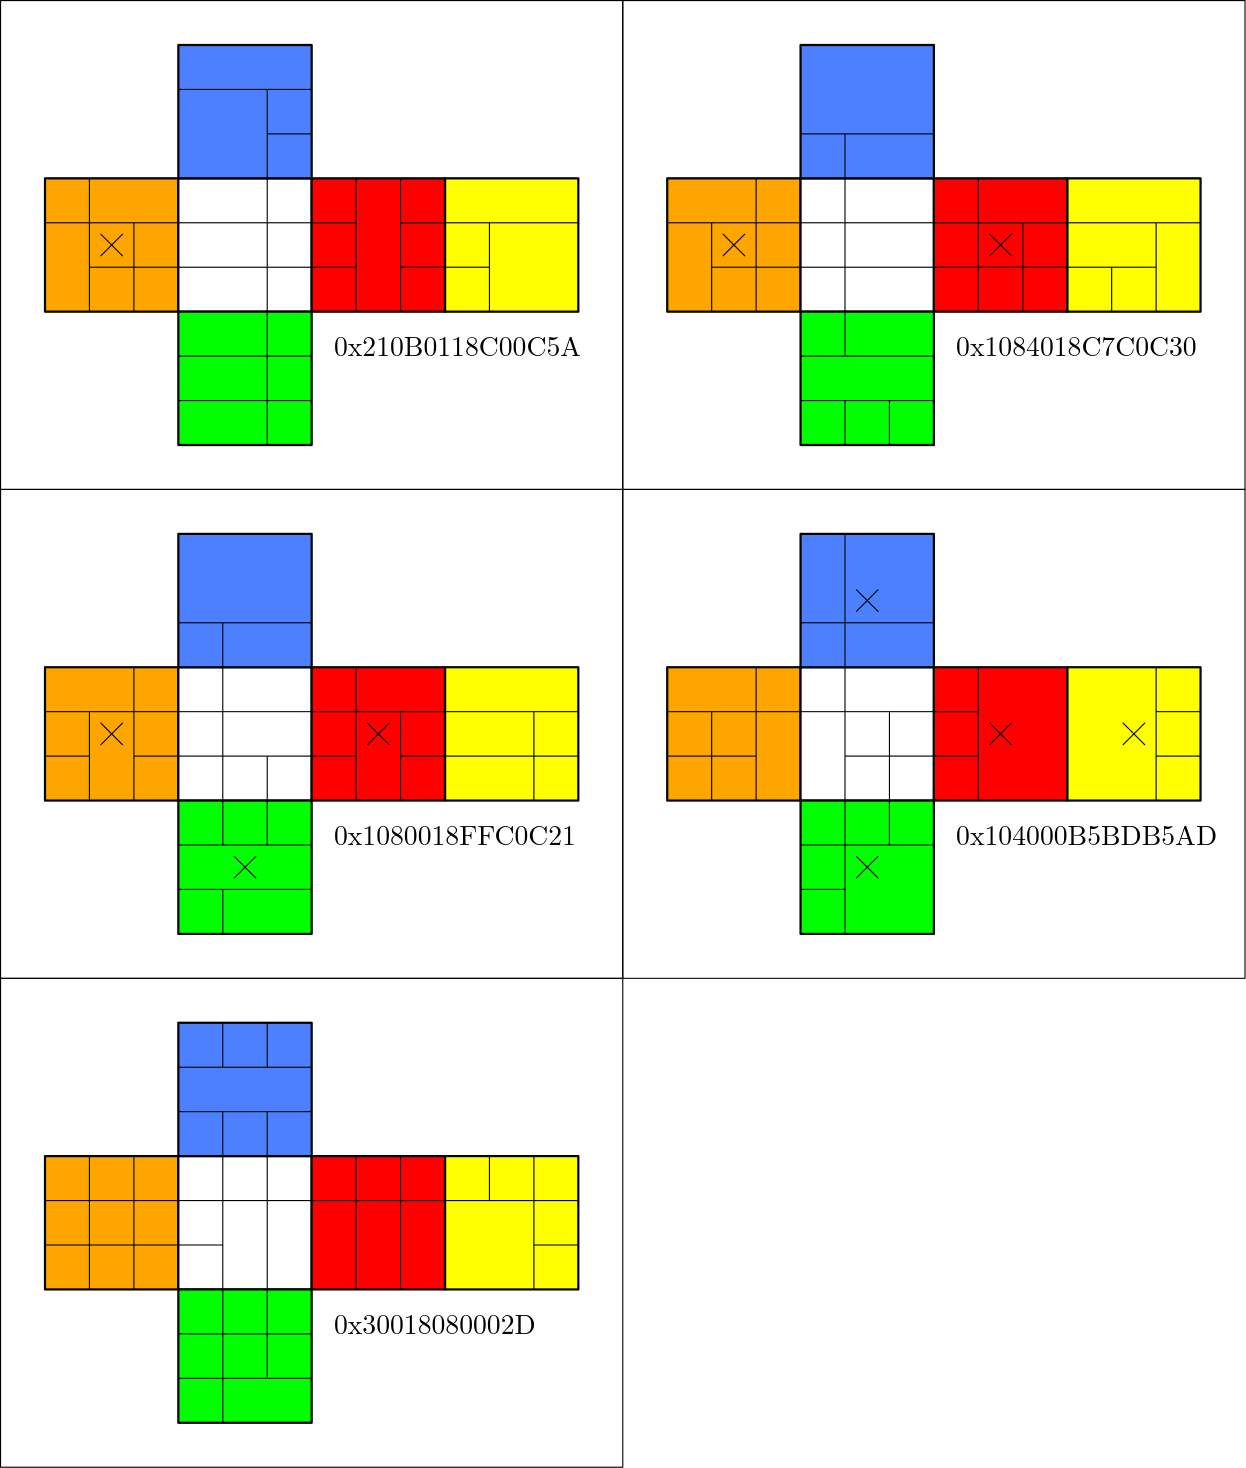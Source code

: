 <?xml version="1.0"?>
<!DOCTYPE ipe SYSTEM "ipe.dtd">
<ipe version="70218" creator="Ipe 7.2.24">
<info created="D:20221217203729" modified="D:20230114165108"/>
<ipestyle name="basic">
<symbol name="arrow/arc(spx)">
<path stroke="sym-stroke" fill="sym-stroke" pen="sym-pen">
0 0 m
-1 0.333 l
-1 -0.333 l
h
</path>
</symbol>
<symbol name="arrow/farc(spx)">
<path stroke="sym-stroke" fill="white" pen="sym-pen">
0 0 m
-1 0.333 l
-1 -0.333 l
h
</path>
</symbol>
<symbol name="arrow/ptarc(spx)">
<path stroke="sym-stroke" fill="sym-stroke" pen="sym-pen">
0 0 m
-1 0.333 l
-0.8 0 l
-1 -0.333 l
h
</path>
</symbol>
<symbol name="arrow/fptarc(spx)">
<path stroke="sym-stroke" fill="white" pen="sym-pen">
0 0 m
-1 0.333 l
-0.8 0 l
-1 -0.333 l
h
</path>
</symbol>
<symbol name="mark/circle(sx)" transformations="translations">
<path fill="sym-stroke">
0.6 0 0 0.6 0 0 e
0.4 0 0 0.4 0 0 e
</path>
</symbol>
<symbol name="mark/disk(sx)" transformations="translations">
<path fill="sym-stroke">
0.6 0 0 0.6 0 0 e
</path>
</symbol>
<symbol name="mark/fdisk(sfx)" transformations="translations">
<group>
<path fill="sym-fill">
0.5 0 0 0.5 0 0 e
</path>
<path fill="sym-stroke" fillrule="eofill">
0.6 0 0 0.6 0 0 e
0.4 0 0 0.4 0 0 e
</path>
</group>
</symbol>
<symbol name="mark/box(sx)" transformations="translations">
<path fill="sym-stroke" fillrule="eofill">
-0.6 -0.6 m
0.6 -0.6 l
0.6 0.6 l
-0.6 0.6 l
h
-0.4 -0.4 m
0.4 -0.4 l
0.4 0.4 l
-0.4 0.4 l
h
</path>
</symbol>
<symbol name="mark/square(sx)" transformations="translations">
<path fill="sym-stroke">
-0.6 -0.6 m
0.6 -0.6 l
0.6 0.6 l
-0.6 0.6 l
h
</path>
</symbol>
<symbol name="mark/fsquare(sfx)" transformations="translations">
<group>
<path fill="sym-fill">
-0.5 -0.5 m
0.5 -0.5 l
0.5 0.5 l
-0.5 0.5 l
h
</path>
<path fill="sym-stroke" fillrule="eofill">
-0.6 -0.6 m
0.6 -0.6 l
0.6 0.6 l
-0.6 0.6 l
h
-0.4 -0.4 m
0.4 -0.4 l
0.4 0.4 l
-0.4 0.4 l
h
</path>
</group>
</symbol>
<symbol name="mark/cross(sx)" transformations="translations">
<group>
<path fill="sym-stroke">
-0.43 -0.57 m
0.57 0.43 l
0.43 0.57 l
-0.57 -0.43 l
h
</path>
<path fill="sym-stroke">
-0.43 0.57 m
0.57 -0.43 l
0.43 -0.57 l
-0.57 0.43 l
h
</path>
</group>
</symbol>
<symbol name="arrow/fnormal(spx)">
<path stroke="sym-stroke" fill="white" pen="sym-pen">
0 0 m
-1 0.333 l
-1 -0.333 l
h
</path>
</symbol>
<symbol name="arrow/pointed(spx)">
<path stroke="sym-stroke" fill="sym-stroke" pen="sym-pen">
0 0 m
-1 0.333 l
-0.8 0 l
-1 -0.333 l
h
</path>
</symbol>
<symbol name="arrow/fpointed(spx)">
<path stroke="sym-stroke" fill="white" pen="sym-pen">
0 0 m
-1 0.333 l
-0.8 0 l
-1 -0.333 l
h
</path>
</symbol>
<symbol name="arrow/linear(spx)">
<path stroke="sym-stroke" pen="sym-pen">
-1 0.333 m
0 0 l
-1 -0.333 l
</path>
</symbol>
<symbol name="arrow/fdouble(spx)">
<path stroke="sym-stroke" fill="white" pen="sym-pen">
0 0 m
-1 0.333 l
-1 -0.333 l
h
-1 0 m
-2 0.333 l
-2 -0.333 l
h
</path>
</symbol>
<symbol name="arrow/double(spx)">
<path stroke="sym-stroke" fill="sym-stroke" pen="sym-pen">
0 0 m
-1 0.333 l
-1 -0.333 l
h
-1 0 m
-2 0.333 l
-2 -0.333 l
h
</path>
</symbol>
<symbol name="arrow/mid-normal(spx)">
<path stroke="sym-stroke" fill="sym-stroke" pen="sym-pen">
0.5 0 m
-0.5 0.333 l
-0.5 -0.333 l
h
</path>
</symbol>
<symbol name="arrow/mid-fnormal(spx)">
<path stroke="sym-stroke" fill="white" pen="sym-pen">
0.5 0 m
-0.5 0.333 l
-0.5 -0.333 l
h
</path>
</symbol>
<symbol name="arrow/mid-pointed(spx)">
<path stroke="sym-stroke" fill="sym-stroke" pen="sym-pen">
0.5 0 m
-0.5 0.333 l
-0.3 0 l
-0.5 -0.333 l
h
</path>
</symbol>
<symbol name="arrow/mid-fpointed(spx)">
<path stroke="sym-stroke" fill="white" pen="sym-pen">
0.5 0 m
-0.5 0.333 l
-0.3 0 l
-0.5 -0.333 l
h
</path>
</symbol>
<symbol name="arrow/mid-double(spx)">
<path stroke="sym-stroke" fill="sym-stroke" pen="sym-pen">
1 0 m
0 0.333 l
0 -0.333 l
h
0 0 m
-1 0.333 l
-1 -0.333 l
h
</path>
</symbol>
<symbol name="arrow/mid-fdouble(spx)">
<path stroke="sym-stroke" fill="white" pen="sym-pen">
1 0 m
0 0.333 l
0 -0.333 l
h
0 0 m
-1 0.333 l
-1 -0.333 l
h
</path>
</symbol>
<anglesize name="22.5 deg" value="22.5"/>
<anglesize name="30 deg" value="30"/>
<anglesize name="45 deg" value="45"/>
<anglesize name="60 deg" value="60"/>
<anglesize name="90 deg" value="90"/>
<arrowsize name="large" value="10"/>
<arrowsize name="small" value="5"/>
<arrowsize name="tiny" value="3"/>
<color name="blue" value="0 0 1"/>
<color name="brown" value="0.647 0.165 0.165"/>
<color name="darkblue" value="0 0 0.545"/>
<color name="darkcyan" value="0 0.545 0.545"/>
<color name="darkgray" value="0.663"/>
<color name="darkgreen" value="0 0.392 0"/>
<color name="darkmagenta" value="0.545 0 0.545"/>
<color name="darkorange" value="1 0.549 0"/>
<color name="darkred" value="0.545 0 0"/>
<color name="gold" value="1 0.843 0"/>
<color name="gray" value="0.745"/>
<color name="green" value="0 1 0"/>
<color name="lightblue" value="0.678 0.847 0.902"/>
<color name="lightcyan" value="0.878 1 1"/>
<color name="lightgray" value="0.827"/>
<color name="lightgreen" value="0.565 0.933 0.565"/>
<color name="lightyellow" value="1 1 0.878"/>
<color name="navy" value="0 0 0.502"/>
<color name="orange" value="1 0.647 0"/>
<color name="pink" value="1 0.753 0.796"/>
<color name="purple" value="0.627 0.125 0.941"/>
<color name="red" value="1 0 0"/>
<color name="seagreen" value="0.18 0.545 0.341"/>
<color name="turquoise" value="0.251 0.878 0.816"/>
<color name="violet" value="0.933 0.51 0.933"/>
<color name="yellow" value="1 1 0"/>
<dashstyle name="dash dot dotted" value="[4 2 1 2 1 2] 0"/>
<dashstyle name="dash dotted" value="[4 2 1 2] 0"/>
<dashstyle name="dashed" value="[4] 0"/>
<dashstyle name="dotted" value="[1 3] 0"/>
<gridsize name="10 pts (~3.5 mm)" value="10"/>
<gridsize name="14 pts (~5 mm)" value="14"/>
<gridsize name="16 pts (~6 mm)" value="16"/>
<gridsize name="20 pts (~7 mm)" value="20"/>
<gridsize name="28 pts (~10 mm)" value="28"/>
<gridsize name="32 pts (~12 mm)" value="32"/>
<gridsize name="4 pts" value="4"/>
<gridsize name="56 pts (~20 mm)" value="56"/>
<gridsize name="8 pts (~3 mm)" value="8"/>
<opacity name="10%" value="0.1"/>
<opacity name="30%" value="0.3"/>
<opacity name="50%" value="0.5"/>
<opacity name="75%" value="0.75"/>
<pen name="fat" value="1.2"/>
<pen name="heavier" value="0.8"/>
<pen name="ultrafat" value="2"/>
<symbolsize name="large" value="5"/>
<symbolsize name="small" value="2"/>
<symbolsize name="tiny" value="1.1"/>
<textsize name="Huge" value="\Huge"/>
<textsize name="LARGE" value="\LARGE"/>
<textsize name="Large" value="\Large"/>
<textsize name="footnote" value="\footnotesize"/>
<textsize name="huge" value="\huge"/>
<textsize name="large" value="\large"/>
<textsize name="small" value="\small"/>
<textsize name="tiny" value="\tiny"/>
<textstyle name="center" begin="\begin{center}" end="\end{center}"/>
<textstyle name="item" begin="\begin{itemize}\item{}" end="\end{itemize}"/>
<textstyle name="itemize" begin="\begin{itemize}" end="\end{itemize}"/>
<tiling name="falling" angle="-60" step="4" width="1"/>
<tiling name="rising" angle="30" step="4" width="1"/>
</ipestyle>
<page>
<layer name="alpha"/>
<view layers="alpha" active="alpha"/>
<path layer="alpha" matrix="1 0 0 1 -48 64" stroke="black" fill="orange" pen="heavier">
128 704 m
128 656 l
176 656 l
176 704 l
h
</path>
<path matrix="1 0 0 1 -48 64" stroke="black" fill="white" pen="heavier">
176 656 m
176 704 l
224 704 l
224 656 l
h
</path>
<path matrix="1 0 0 1 -48 64" stroke="black" fill="yellow" pen="heavier">
272 656 m
272 704 l
320 704 l
320 656 l
h
</path>
<path matrix="1 0 0 1 -48 64" stroke="black" fill="green" pen="heavier">
176 656 m
176 608 l
224 608 l
224 656 l
h
</path>
<path matrix="1 0 0 1 -48 64" stroke="black" fill="0.3 0.5 1" pen="heavier">
176 704 m
176 752 l
224 752 l
224 704 l
h
</path>
<path matrix="1 0 0 1 -96 64" stroke="black" fill="red" pen="heavier">
272 656 m
272 704 l
320 704 l
320 656 l
h
</path>
<text matrix="1 0 0 1 -56 64" transformations="translations" pos="240 640" stroke="black" type="label" width="88.972" height="6.808" depth="0" valign="baseline">0x210B0118C00C5A</text>
<path matrix="1 0 0 1 -48 64" stroke="black">
112 768 m
112 592 l
336 592 l
336 768 l
h
</path>
<path matrix="1 0 0 1 176 64" stroke="black" fill="orange" pen="heavier">
128 704 m
128 656 l
176 656 l
176 704 l
h
</path>
<path matrix="1 0 0 1 176 64" stroke="black" fill="white" pen="heavier">
176 656 m
176 704 l
224 704 l
224 656 l
h
</path>
<path matrix="1 0 0 1 176 64" stroke="black" fill="yellow" pen="heavier">
272 656 m
272 704 l
320 704 l
320 656 l
h
</path>
<path matrix="1 0 0 1 176 64" stroke="black" fill="green" pen="heavier">
176 656 m
176 608 l
224 608 l
224 656 l
h
</path>
<path matrix="1 0 0 1 176 64" stroke="black" fill="0.3 0.5 1" pen="heavier">
176 704 m
176 752 l
224 752 l
224 704 l
h
</path>
<path matrix="1 0 0 1 128 64" stroke="black" fill="red" pen="heavier">
272 656 m
272 704 l
320 704 l
320 656 l
h
</path>
<text matrix="1 0 0 1 168 64" transformations="translations" pos="240 640" stroke="black" type="label" width="86.62" height="6.808" depth="0" valign="baseline">0x1084018C7C0C30</text>
<path matrix="1 0 0 1 176 64" stroke="black">
112 768 m
112 592 l
336 592 l
336 768 l
h
</path>
<path matrix="1 0 0 1 -48 -112" stroke="black" fill="orange" pen="heavier">
128 704 m
128 656 l
176 656 l
176 704 l
h
</path>
<path matrix="1 0 0 1 -48 -112" stroke="black" fill="white" pen="heavier">
176 656 m
176 704 l
224 704 l
224 656 l
h
</path>
<path matrix="1 0 0 1 -48 -112" stroke="black" fill="yellow" pen="heavier">
272 656 m
272 704 l
320 704 l
320 656 l
h
</path>
<path matrix="1 0 0 1 -48 -112" stroke="black" fill="green" pen="heavier">
176 656 m
176 608 l
224 608 l
224 656 l
h
</path>
<path matrix="1 0 0 1 -48 -112" stroke="black" fill="0.3 0.5 1" pen="heavier">
176 704 m
176 752 l
224 752 l
224 704 l
h
</path>
<path matrix="1 0 0 1 -96 -112" stroke="black" fill="red" pen="heavier">
272 656 m
272 704 l
320 704 l
320 656 l
h
</path>
<text matrix="1 0 0 1 -56 -112" transformations="translations" pos="240 640" stroke="black" type="label" width="87.173" height="6.808" depth="0" valign="baseline">0x1080018FFC0C21</text>
<path matrix="1 0 0 1 -48 -112" stroke="black">
112 768 m
112 592 l
336 592 l
336 768 l
h
</path>
<path matrix="1 0 0 1 176 -112" stroke="black" fill="orange" pen="heavier">
128 704 m
128 656 l
176 656 l
176 704 l
h
</path>
<path matrix="1 0 0 1 176 -112" stroke="black" fill="white" pen="heavier">
176 656 m
176 704 l
224 704 l
224 656 l
h
</path>
<path matrix="1 0 0 1 176 -112" stroke="black" fill="yellow" pen="heavier">
272 656 m
272 704 l
320 704 l
320 656 l
h
</path>
<path matrix="1 0 0 1 176 -112" stroke="black" fill="green" pen="heavier">
176 656 m
176 608 l
224 608 l
224 656 l
h
</path>
<path matrix="1 0 0 1 176 -112" stroke="black" fill="0.3 0.5 1" pen="heavier">
176 704 m
176 752 l
224 752 l
224 704 l
h
</path>
<path matrix="1 0 0 1 128 -112" stroke="black" fill="red" pen="heavier">
272 656 m
272 704 l
320 704 l
320 656 l
h
</path>
<text matrix="1 0 0 1 168 -112" transformations="translations" pos="240 640" stroke="black" type="label" width="93.954" height="6.808" depth="0" valign="baseline">0x104000B5BDB5AD</text>
<path matrix="1 0 0 1 176 -112" stroke="black">
112 768 m
112 592 l
336 592 l
336 768 l
h
</path>
<path matrix="0.5 0 0 0.5 52 372" stroke="black">
96 752 m
112 736 l
</path>
<path matrix="0.5 0 0 0.5 52 372" stroke="black">
96 736 m
112 752 l
</path>
<path stroke="black">
192 768 m
192 720 l
</path>
<path stroke="black">
208 768 m
208 720 l
</path>
<path stroke="black">
208 752 m
272 752 l
</path>
<path stroke="black">
208 736 m
240 736 l
</path>
<path stroke="black">
240 752 m
240 720 l
</path>
<path stroke="black">
128 800 m
176 800 l
</path>
<path stroke="black">
128 688 m
176 688 l
</path>
<path stroke="black">
160 800 m
160 672 l
</path>
<path stroke="black">
160 784 m
176 784 l
</path>
<path stroke="black">
192 752 m
80 752 l
</path>
<path stroke="black">
192 736 m
96 736 l
</path>
<path stroke="black">
96 768 m
96 720 l
</path>
<path stroke="black">
112 752 m
112 720 l
</path>
<path stroke="black">
128 704 m
176 704 l
</path>
<path matrix="0.5 0 0 0.5 276 372" stroke="black">
96 752 m
112 736 l
</path>
<path matrix="0.5 0 0 0.5 276 372" stroke="black">
96 736 m
112 752 l
</path>
<path matrix="0.5 0 0 0.5 372 372" stroke="black">
96 752 m
112 736 l
</path>
<path matrix="0.5 0 0 0.5 372 372" stroke="black">
96 736 m
112 752 l
</path>
<path stroke="black">
352 784 m
400 784 l
</path>
<path stroke="black">
352 704 m
400 704 l
</path>
<path stroke="black">
352 688 m
400 688 l
</path>
<path stroke="black">
368 688 m
368 672 l
</path>
<path stroke="black">
384 688 m
384 672 l
</path>
<path stroke="black">
368 704 m
368 784 l
</path>
<path stroke="black">
304 752 m
496 752 l
</path>
<path stroke="black">
320 752 m
320 720 l
</path>
<path stroke="black">
336 768 m
336 720 l
</path>
<path stroke="black">
336 736 m
480 736 l
</path>
<path stroke="black">
480 752 m
480 720 l
</path>
<path stroke="black">
464 736 m
464 720 l
</path>
<path stroke="black">
432 752 m
432 720 l
</path>
<path stroke="black">
416 768 m
416 720 l
</path>
<path matrix="0.5 0 0 0.5 52 196" stroke="black">
96 752 m
112 736 l
</path>
<path matrix="0.5 0 0 0.5 52 196" stroke="black">
96 736 m
112 752 l
</path>
<path matrix="0.5 0 0 0.5 100 148" stroke="black">
96 752 m
112 736 l
</path>
<path matrix="0.5 0 0 0.5 100 148" stroke="black">
96 736 m
112 752 l
</path>
<path matrix="0.5 0 0 0.5 148 196" stroke="black">
96 752 m
112 736 l
</path>
<path matrix="0.5 0 0 0.5 148 196" stroke="black">
96 736 m
112 752 l
</path>
<path stroke="black">
80 576 m
272 576 l
</path>
<path stroke="black">
112 592 m
112 544 l
</path>
<path stroke="black">
96 576 m
96 544 l
</path>
<path stroke="black">
96 560 m
80 560 l
</path>
<path stroke="black">
112 560 m
192 560 l
</path>
<path stroke="black">
192 592 m
192 544 l
</path>
<path stroke="black">
208 576 m
208 544 l
</path>
<path stroke="black">
208 560 m
272 560 l
</path>
<path stroke="black">
256 576 m
256 544 l
</path>
<path stroke="black">
128 608 m
176 608 l
</path>
<path stroke="black">
128 528 m
176 528 l
</path>
<path stroke="black">
128 512 m
176 512 l
</path>
<path stroke="black">
144 512 m
144 496 l
</path>
<path stroke="black">
144 528 m
144 608 l
</path>
<path stroke="black">
160 560 m
160 528 l
</path>
<path matrix="0.5 0 0 0.5 324 244" stroke="black">
96 752 m
112 736 l
</path>
<path matrix="0.5 0 0 0.5 324 244" stroke="black">
96 736 m
112 752 l
</path>
<path matrix="0.5 0 0 0.5 324 148" stroke="black">
96 752 m
112 736 l
</path>
<path matrix="0.5 0 0 0.5 324 148" stroke="black">
96 736 m
112 752 l
</path>
<path matrix="0.5 0 0 0.5 372 196" stroke="black">
96 752 m
112 736 l
</path>
<path matrix="0.5 0 0 0.5 372 196" stroke="black">
96 736 m
112 752 l
</path>
<path matrix="0.5 0 0 0.5 420 196" stroke="black">
96 752 m
112 736 l
</path>
<path matrix="0.5 0 0 0.5 420 196" stroke="black">
96 736 m
112 752 l
</path>
<path stroke="black">
416 592 m
416 544 l
</path>
<path stroke="black">
480 592 m
480 544 l
</path>
<path stroke="black">
480 576 m
496 576 l
</path>
<path stroke="black">
480 560 m
496 560 l
</path>
<path stroke="black">
368 640 m
368 496 l
</path>
<path stroke="black">
352 608 m
400 608 l
</path>
<path stroke="black">
352 528 m
400 528 l
</path>
<path stroke="black">
384 528 m
384 576 l
</path>
<path stroke="black">
368 512 m
352 512 l
</path>
<path stroke="black">
416 576 m
304 576 l
</path>
<path stroke="black">
368 560 m
416 560 l
</path>
<path stroke="black">
336 592 m
336 544 l
</path>
<path stroke="black">
320 576 m
320 544 l
</path>
<path stroke="black">
304 560 m
336 560 l
</path>
<path stroke="black">
320 736 m
336 736 l
</path>
<path matrix="1 0 0 1 -48 -288" stroke="black" fill="orange" pen="heavier">
128 704 m
128 656 l
176 656 l
176 704 l
h
</path>
<path matrix="1 0 0 1 -48 -288" stroke="black" fill="white" pen="heavier">
176 656 m
176 704 l
224 704 l
224 656 l
h
</path>
<path matrix="1 0 0 1 -48 -288" stroke="black" fill="yellow" pen="heavier">
272 656 m
272 704 l
320 704 l
320 656 l
h
</path>
<path matrix="1 0 0 1 -48 -288" stroke="black" fill="green" pen="heavier">
176 656 m
176 608 l
224 608 l
224 656 l
h
</path>
<path matrix="1 0 0 1 -48 -288" stroke="black" fill="0.3 0.5 1" pen="heavier">
176 704 m
176 752 l
224 752 l
224 704 l
h
</path>
<path matrix="1 0 0 1 -96 -288" stroke="black" fill="red" pen="heavier">
272 656 m
272 704 l
320 704 l
320 656 l
h
</path>
<text matrix="1 0 0 1 -56 -288" transformations="translations" pos="240 640" stroke="black" type="label" width="72.644" height="6.808" depth="0" valign="baseline">0x30018080002D</text>
<path matrix="1 0 0 1 -48 -288" stroke="black">
112 768 m
112 592 l
336 592 l
336 768 l
h
</path>
<path stroke="black">
128 448 m
176 448 l
</path>
<path stroke="black">
128 432 m
176 432 l
</path>
<path stroke="black">
80 400 m
272 400 l
</path>
<path stroke="black">
80 384 m
144 384 l
</path>
<path stroke="black">
256 384 m
272 384 l
</path>
<path stroke="black">
128 352 m
176 352 l
</path>
<path stroke="black">
128 336 m
176 336 l
</path>
<path stroke="black">
96 416 m
96 368 l
</path>
<path stroke="black">
112 416 m
112 368 l
</path>
<path stroke="black">
144 464 m
144 448 l
</path>
<path stroke="black">
160 464 m
160 448 l
</path>
<path stroke="black">
144 432 m
144 320 l
</path>
<path stroke="black">
160 432 m
160 336 l
</path>
<path stroke="black">
192 416 m
192 368 l
</path>
<path stroke="black">
208 416 m
208 368 l
</path>
<path stroke="black">
240 416 m
240 400 l
</path>
<path stroke="black">
256 416 m
256 368 l
</path>
</page>
</ipe>
